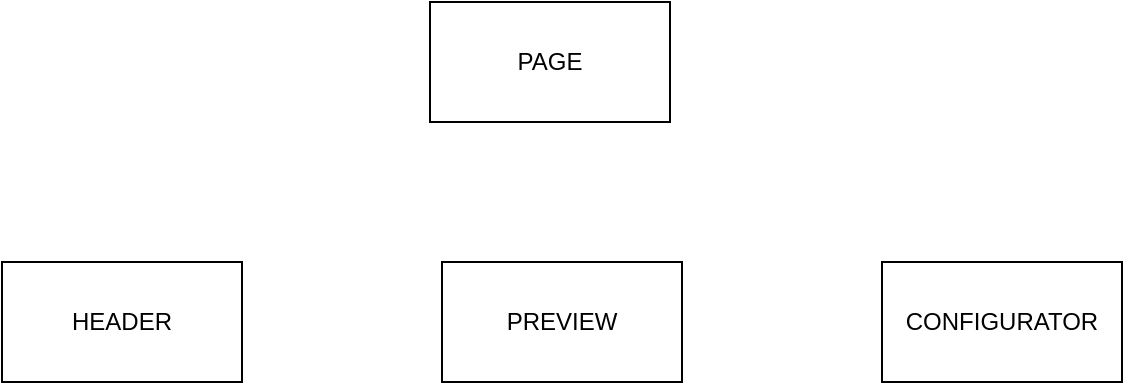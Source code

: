 <mxfile>
    <diagram id="Z4zLt_9XU7yXSpMDoAr2" name="Page-1">
        <mxGraphModel dx="832" dy="371" grid="1" gridSize="10" guides="1" tooltips="1" connect="1" arrows="1" fold="1" page="1" pageScale="1" pageWidth="827" pageHeight="1169" math="0" shadow="0">
            <root>
                <mxCell id="0"/>
                <mxCell id="1" parent="0"/>
                <mxCell id="2" value="PREVIEW" style="rounded=0;whiteSpace=wrap;html=1;" vertex="1" parent="1">
                    <mxGeometry x="360" y="170" width="120" height="60" as="geometry"/>
                </mxCell>
                <mxCell id="3" value="HEADER" style="rounded=0;whiteSpace=wrap;html=1;" vertex="1" parent="1">
                    <mxGeometry x="140" y="170" width="120" height="60" as="geometry"/>
                </mxCell>
                <mxCell id="4" value="CONFIGURATOR" style="rounded=0;whiteSpace=wrap;html=1;" vertex="1" parent="1">
                    <mxGeometry x="580" y="170" width="120" height="60" as="geometry"/>
                </mxCell>
                <mxCell id="5" value="PAGE" style="rounded=0;whiteSpace=wrap;html=1;" vertex="1" parent="1">
                    <mxGeometry x="354" y="40" width="120" height="60" as="geometry"/>
                </mxCell>
            </root>
        </mxGraphModel>
    </diagram>
</mxfile>